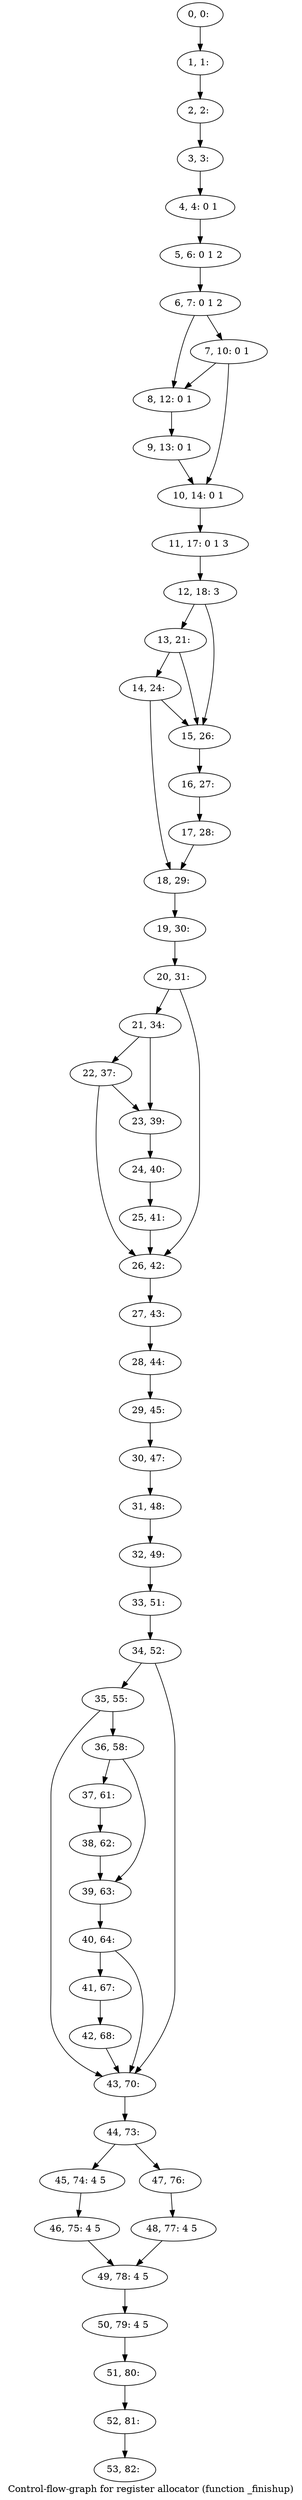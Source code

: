 digraph G {
graph [label="Control-flow-graph for register allocator (function _finishup)"]
0[label="0, 0: "];
1[label="1, 1: "];
2[label="2, 2: "];
3[label="3, 3: "];
4[label="4, 4: 0 1 "];
5[label="5, 6: 0 1 2 "];
6[label="6, 7: 0 1 2 "];
7[label="7, 10: 0 1 "];
8[label="8, 12: 0 1 "];
9[label="9, 13: 0 1 "];
10[label="10, 14: 0 1 "];
11[label="11, 17: 0 1 3 "];
12[label="12, 18: 3 "];
13[label="13, 21: "];
14[label="14, 24: "];
15[label="15, 26: "];
16[label="16, 27: "];
17[label="17, 28: "];
18[label="18, 29: "];
19[label="19, 30: "];
20[label="20, 31: "];
21[label="21, 34: "];
22[label="22, 37: "];
23[label="23, 39: "];
24[label="24, 40: "];
25[label="25, 41: "];
26[label="26, 42: "];
27[label="27, 43: "];
28[label="28, 44: "];
29[label="29, 45: "];
30[label="30, 47: "];
31[label="31, 48: "];
32[label="32, 49: "];
33[label="33, 51: "];
34[label="34, 52: "];
35[label="35, 55: "];
36[label="36, 58: "];
37[label="37, 61: "];
38[label="38, 62: "];
39[label="39, 63: "];
40[label="40, 64: "];
41[label="41, 67: "];
42[label="42, 68: "];
43[label="43, 70: "];
44[label="44, 73: "];
45[label="45, 74: 4 5 "];
46[label="46, 75: 4 5 "];
47[label="47, 76: "];
48[label="48, 77: 4 5 "];
49[label="49, 78: 4 5 "];
50[label="50, 79: 4 5 "];
51[label="51, 80: "];
52[label="52, 81: "];
53[label="53, 82: "];
0->1 ;
1->2 ;
2->3 ;
3->4 ;
4->5 ;
5->6 ;
6->7 ;
6->8 ;
7->8 ;
7->10 ;
8->9 ;
9->10 ;
10->11 ;
11->12 ;
12->13 ;
12->15 ;
13->14 ;
13->15 ;
14->15 ;
14->18 ;
15->16 ;
16->17 ;
17->18 ;
18->19 ;
19->20 ;
20->21 ;
20->26 ;
21->22 ;
21->23 ;
22->23 ;
22->26 ;
23->24 ;
24->25 ;
25->26 ;
26->27 ;
27->28 ;
28->29 ;
29->30 ;
30->31 ;
31->32 ;
32->33 ;
33->34 ;
34->35 ;
34->43 ;
35->36 ;
35->43 ;
36->37 ;
36->39 ;
37->38 ;
38->39 ;
39->40 ;
40->41 ;
40->43 ;
41->42 ;
42->43 ;
43->44 ;
44->45 ;
44->47 ;
45->46 ;
46->49 ;
47->48 ;
48->49 ;
49->50 ;
50->51 ;
51->52 ;
52->53 ;
}
